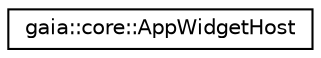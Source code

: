 digraph G
{
  edge [fontname="Helvetica",fontsize="10",labelfontname="Helvetica",labelfontsize="10"];
  node [fontname="Helvetica",fontsize="10",shape=record];
  rankdir=LR;
  Node1 [label="gaia::core::AppWidgetHost",height=0.2,width=0.4,color="black", fillcolor="white", style="filled",URL="$d5/d46/classgaia_1_1core_1_1_app_widget_host.html",tooltip="AppWidgetHost provides the interaction with the AppWidget service for apps, like the home screen..."];
}
